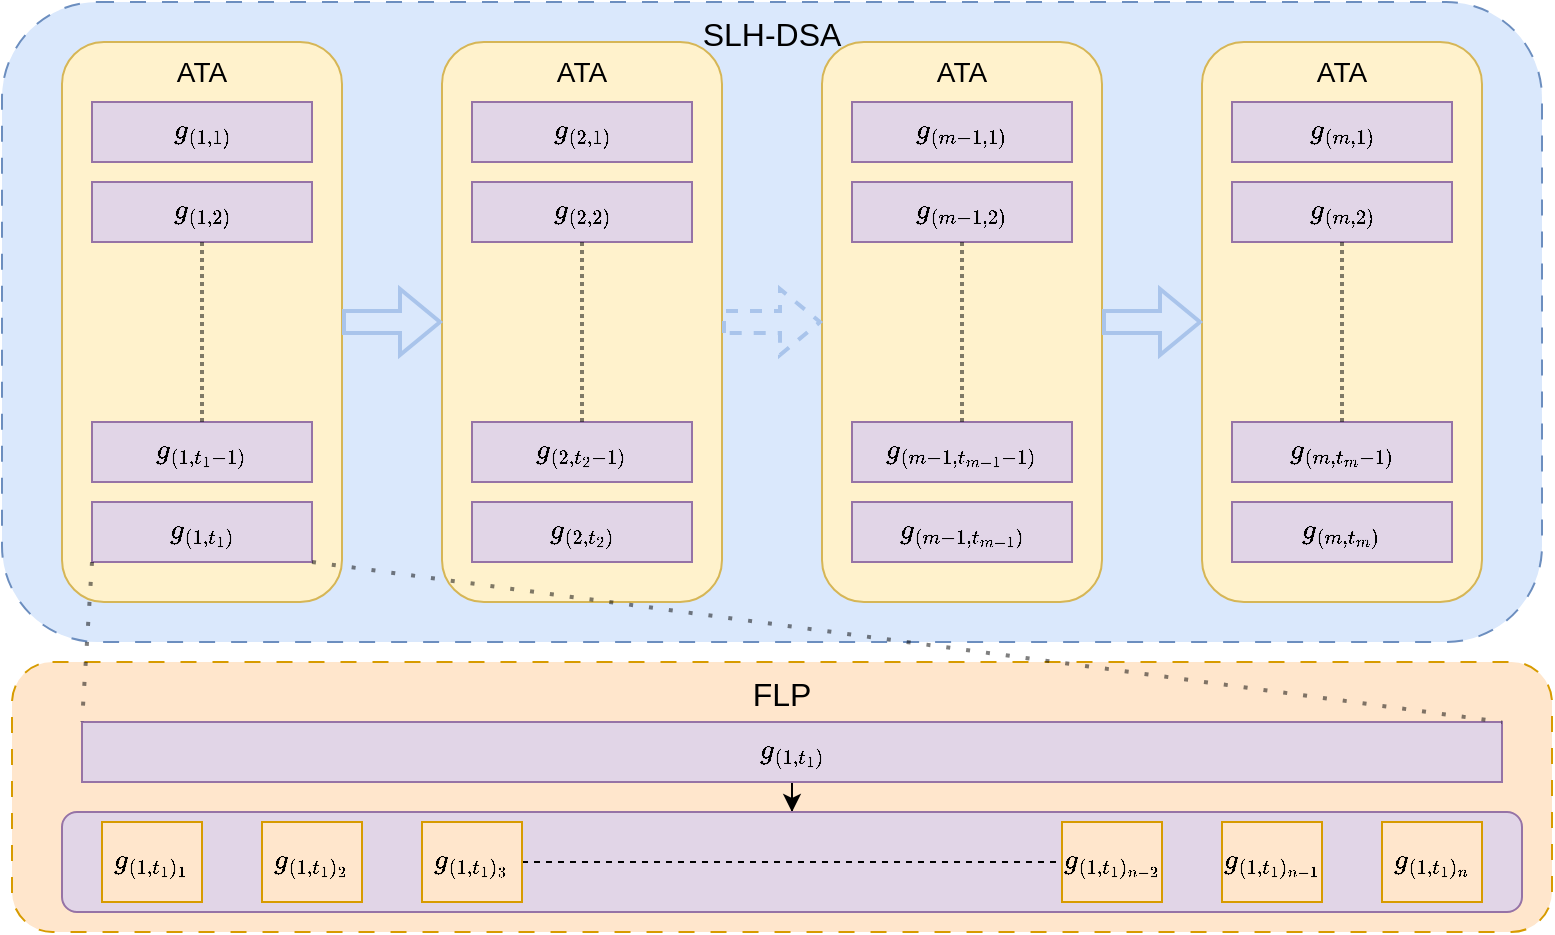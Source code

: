 <mxfile version="25.0.2">
  <diagram name="Page-1" id="OXetu0XD5c__kqgilP7n">
    <mxGraphModel dx="794" dy="553" grid="1" gridSize="10" guides="1" tooltips="1" connect="1" arrows="1" fold="1" page="1" pageScale="1" pageWidth="800" pageHeight="480" math="1" shadow="0">
      <root>
        <mxCell id="0" />
        <mxCell id="1" parent="0" />
        <mxCell id="i_zUyOydAraDQA24XFd4-66" value="FLP" style="rounded=1;whiteSpace=wrap;html=1;verticalAlign=top;fontSize=16;dashed=1;dashPattern=8 8;fillColor=#ffe6cc;strokeColor=#d79b00;" parent="1" vertex="1">
          <mxGeometry x="15" y="340" width="770" height="135" as="geometry" />
        </mxCell>
        <mxCell id="i_zUyOydAraDQA24XFd4-31" value="" style="group;flipH=1;" parent="1" vertex="1" connectable="0">
          <mxGeometry x="40" y="30" width="740" height="300" as="geometry" />
        </mxCell>
        <mxCell id="i_zUyOydAraDQA24XFd4-56" value="SLH-DSA" style="rounded=1;whiteSpace=wrap;html=1;verticalAlign=top;fontSize=16;dashed=1;dashPattern=8 8;fillColor=#dae8fc;strokeColor=#6c8ebf;" parent="i_zUyOydAraDQA24XFd4-31" vertex="1">
          <mxGeometry x="-30" y="-20" width="770" height="320" as="geometry" />
        </mxCell>
        <mxCell id="i_zUyOydAraDQA24XFd4-1" value="ATA" style="rounded=1;whiteSpace=wrap;html=1;verticalAlign=top;fontSize=14;fillColor=#fff2cc;strokeColor=#d6b656;" parent="i_zUyOydAraDQA24XFd4-31" vertex="1">
          <mxGeometry width="140" height="280" as="geometry" />
        </mxCell>
        <mxCell id="i_zUyOydAraDQA24XFd4-5" value="$$g_{(1,1)}$$" style="rounded=0;whiteSpace=wrap;html=1;fillColor=#e1d5e7;strokeColor=#9673a6;" parent="i_zUyOydAraDQA24XFd4-31" vertex="1">
          <mxGeometry x="15" y="30" width="110" height="30" as="geometry" />
        </mxCell>
        <mxCell id="i_zUyOydAraDQA24XFd4-6" value="$$g_{(1,2)}$$" style="rounded=0;whiteSpace=wrap;html=1;fillColor=#e1d5e7;strokeColor=#9673a6;" parent="i_zUyOydAraDQA24XFd4-31" vertex="1">
          <mxGeometry x="15" y="70" width="110" height="30" as="geometry" />
        </mxCell>
        <mxCell id="i_zUyOydAraDQA24XFd4-7" value="$$g_{(1,t_1)}$$" style="rounded=0;whiteSpace=wrap;html=1;fillColor=#e1d5e7;strokeColor=#9673a6;" parent="i_zUyOydAraDQA24XFd4-31" vertex="1">
          <mxGeometry x="15" y="230" width="110" height="30" as="geometry" />
        </mxCell>
        <mxCell id="i_zUyOydAraDQA24XFd4-8" value="$$g_{(1,t_1-1)}$$" style="rounded=0;whiteSpace=wrap;html=1;fillColor=#e1d5e7;strokeColor=#9673a6;" parent="i_zUyOydAraDQA24XFd4-31" vertex="1">
          <mxGeometry x="15" y="190" width="110" height="30" as="geometry" />
        </mxCell>
        <mxCell id="i_zUyOydAraDQA24XFd4-11" value="" style="endArrow=none;dashed=1;html=1;strokeWidth=2;rounded=0;entryX=0.5;entryY=0;entryDx=0;entryDy=0;exitX=0.5;exitY=1;exitDx=0;exitDy=0;dashPattern=1 1;opacity=50;" parent="i_zUyOydAraDQA24XFd4-31" source="i_zUyOydAraDQA24XFd4-6" target="i_zUyOydAraDQA24XFd4-8" edge="1">
          <mxGeometry width="50" height="50" relative="1" as="geometry">
            <mxPoint x="80" y="180" as="sourcePoint" />
            <mxPoint x="30" y="130" as="targetPoint" />
          </mxGeometry>
        </mxCell>
        <mxCell id="i_zUyOydAraDQA24XFd4-32" value="" style="group;flipH=1;fontSize=14;" parent="1" vertex="1" connectable="0">
          <mxGeometry x="230" y="30" width="140" height="280" as="geometry" />
        </mxCell>
        <mxCell id="i_zUyOydAraDQA24XFd4-33" value="&lt;font style=&quot;font-size: 14px;&quot;&gt;ATA&lt;/font&gt;" style="rounded=1;whiteSpace=wrap;html=1;verticalAlign=top;fillColor=#fff2cc;strokeColor=#d6b656;" parent="i_zUyOydAraDQA24XFd4-32" vertex="1">
          <mxGeometry width="140" height="280" as="geometry" />
        </mxCell>
        <mxCell id="i_zUyOydAraDQA24XFd4-34" value="$$g_{(2,1)}$$" style="rounded=0;whiteSpace=wrap;html=1;fillColor=#e1d5e7;strokeColor=#9673a6;" parent="i_zUyOydAraDQA24XFd4-32" vertex="1">
          <mxGeometry x="15" y="30" width="110" height="30" as="geometry" />
        </mxCell>
        <mxCell id="i_zUyOydAraDQA24XFd4-35" value="$$g_{(2,2)}$$" style="rounded=0;whiteSpace=wrap;html=1;fillColor=#e1d5e7;strokeColor=#9673a6;" parent="i_zUyOydAraDQA24XFd4-32" vertex="1">
          <mxGeometry x="15" y="70" width="110" height="30" as="geometry" />
        </mxCell>
        <mxCell id="i_zUyOydAraDQA24XFd4-36" value="$$g_{(2,t_2)}$$" style="rounded=0;whiteSpace=wrap;html=1;fillColor=#e1d5e7;strokeColor=#9673a6;" parent="i_zUyOydAraDQA24XFd4-32" vertex="1">
          <mxGeometry x="15" y="230" width="110" height="30" as="geometry" />
        </mxCell>
        <mxCell id="i_zUyOydAraDQA24XFd4-37" value="$$g_{(2,t_2-1)}$$" style="rounded=0;whiteSpace=wrap;html=1;fillColor=#e1d5e7;strokeColor=#9673a6;" parent="i_zUyOydAraDQA24XFd4-32" vertex="1">
          <mxGeometry x="15" y="190" width="110" height="30" as="geometry" />
        </mxCell>
        <mxCell id="i_zUyOydAraDQA24XFd4-38" value="" style="endArrow=none;dashed=1;html=1;strokeWidth=2;rounded=0;entryX=0.5;entryY=0;entryDx=0;entryDy=0;exitX=0.5;exitY=1;exitDx=0;exitDy=0;dashPattern=1 1;opacity=50;" parent="i_zUyOydAraDQA24XFd4-32" source="i_zUyOydAraDQA24XFd4-35" target="i_zUyOydAraDQA24XFd4-37" edge="1">
          <mxGeometry width="50" height="50" relative="1" as="geometry">
            <mxPoint x="80" y="180" as="sourcePoint" />
            <mxPoint x="30" y="130" as="targetPoint" />
          </mxGeometry>
        </mxCell>
        <mxCell id="i_zUyOydAraDQA24XFd4-39" value="" style="group;flipH=1;" parent="1" vertex="1" connectable="0">
          <mxGeometry x="420" y="30" width="140" height="280" as="geometry" />
        </mxCell>
        <mxCell id="i_zUyOydAraDQA24XFd4-40" value="&lt;font style=&quot;font-size: 14px;&quot;&gt;ATA&lt;/font&gt;" style="rounded=1;whiteSpace=wrap;html=1;verticalAlign=top;fillColor=#fff2cc;strokeColor=#d6b656;" parent="i_zUyOydAraDQA24XFd4-39" vertex="1">
          <mxGeometry width="140" height="280" as="geometry" />
        </mxCell>
        <mxCell id="i_zUyOydAraDQA24XFd4-41" value="$$g_{(m-1,1)}$$" style="rounded=0;whiteSpace=wrap;html=1;fillColor=#e1d5e7;strokeColor=#9673a6;" parent="i_zUyOydAraDQA24XFd4-39" vertex="1">
          <mxGeometry x="15" y="30" width="110" height="30" as="geometry" />
        </mxCell>
        <mxCell id="i_zUyOydAraDQA24XFd4-42" value="$$g_{(m-1,2)}$$" style="rounded=0;whiteSpace=wrap;html=1;fillColor=#e1d5e7;strokeColor=#9673a6;" parent="i_zUyOydAraDQA24XFd4-39" vertex="1">
          <mxGeometry x="15" y="70" width="110" height="30" as="geometry" />
        </mxCell>
        <mxCell id="i_zUyOydAraDQA24XFd4-43" value="$$g_{(m-1,t_{m-1})}$$" style="rounded=0;whiteSpace=wrap;html=1;fillColor=#e1d5e7;strokeColor=#9673a6;" parent="i_zUyOydAraDQA24XFd4-39" vertex="1">
          <mxGeometry x="15" y="230" width="110" height="30" as="geometry" />
        </mxCell>
        <mxCell id="i_zUyOydAraDQA24XFd4-44" value="$$g_{(m-1,t_{m-1}-1)}$$" style="rounded=0;whiteSpace=wrap;html=1;fillColor=#e1d5e7;strokeColor=#9673a6;" parent="i_zUyOydAraDQA24XFd4-39" vertex="1">
          <mxGeometry x="15" y="190" width="110" height="30" as="geometry" />
        </mxCell>
        <mxCell id="i_zUyOydAraDQA24XFd4-45" value="" style="endArrow=none;dashed=1;html=1;strokeWidth=2;rounded=0;entryX=0.5;entryY=0;entryDx=0;entryDy=0;exitX=0.5;exitY=1;exitDx=0;exitDy=0;dashPattern=1 1;opacity=50;" parent="i_zUyOydAraDQA24XFd4-39" source="i_zUyOydAraDQA24XFd4-42" target="i_zUyOydAraDQA24XFd4-44" edge="1">
          <mxGeometry width="50" height="50" relative="1" as="geometry">
            <mxPoint x="80" y="180" as="sourcePoint" />
            <mxPoint x="30" y="130" as="targetPoint" />
          </mxGeometry>
        </mxCell>
        <mxCell id="i_zUyOydAraDQA24XFd4-46" value="" style="group;flipH=1;verticalAlign=top;" parent="1" vertex="1" connectable="0">
          <mxGeometry x="610" y="30" width="140" height="280" as="geometry" />
        </mxCell>
        <mxCell id="i_zUyOydAraDQA24XFd4-47" value="&lt;font style=&quot;font-size: 14px;&quot;&gt;ATA&lt;/font&gt;" style="rounded=1;whiteSpace=wrap;html=1;verticalAlign=top;fillColor=#fff2cc;strokeColor=#d6b656;" parent="i_zUyOydAraDQA24XFd4-46" vertex="1">
          <mxGeometry width="140" height="280" as="geometry" />
        </mxCell>
        <mxCell id="i_zUyOydAraDQA24XFd4-48" value="$$g_{(m,1)}$$" style="rounded=0;whiteSpace=wrap;html=1;fillColor=#e1d5e7;strokeColor=#9673a6;" parent="i_zUyOydAraDQA24XFd4-46" vertex="1">
          <mxGeometry x="15" y="30" width="110" height="30" as="geometry" />
        </mxCell>
        <mxCell id="i_zUyOydAraDQA24XFd4-49" value="$$g_{(m,2)}$$" style="rounded=0;whiteSpace=wrap;html=1;fillColor=#e1d5e7;strokeColor=#9673a6;" parent="i_zUyOydAraDQA24XFd4-46" vertex="1">
          <mxGeometry x="15" y="70" width="110" height="30" as="geometry" />
        </mxCell>
        <mxCell id="i_zUyOydAraDQA24XFd4-50" value="$$g_{(m,t_m)}$$" style="rounded=0;whiteSpace=wrap;html=1;fillColor=#e1d5e7;strokeColor=#9673a6;" parent="i_zUyOydAraDQA24XFd4-46" vertex="1">
          <mxGeometry x="15" y="230" width="110" height="30" as="geometry" />
        </mxCell>
        <mxCell id="i_zUyOydAraDQA24XFd4-51" value="$$g_{(m,t_m-1)}$$" style="rounded=0;whiteSpace=wrap;html=1;fillColor=#e1d5e7;strokeColor=#9673a6;" parent="i_zUyOydAraDQA24XFd4-46" vertex="1">
          <mxGeometry x="15" y="190" width="110" height="30" as="geometry" />
        </mxCell>
        <mxCell id="i_zUyOydAraDQA24XFd4-52" value="" style="endArrow=none;dashed=1;html=1;strokeWidth=2;rounded=0;entryX=0.5;entryY=0;entryDx=0;entryDy=0;exitX=0.5;exitY=1;exitDx=0;exitDy=0;dashPattern=1 1;opacity=50;" parent="i_zUyOydAraDQA24XFd4-46" source="i_zUyOydAraDQA24XFd4-49" target="i_zUyOydAraDQA24XFd4-51" edge="1">
          <mxGeometry width="50" height="50" relative="1" as="geometry">
            <mxPoint x="80" y="180" as="sourcePoint" />
            <mxPoint x="30" y="130" as="targetPoint" />
          </mxGeometry>
        </mxCell>
        <mxCell id="i_zUyOydAraDQA24XFd4-53" style="edgeStyle=orthogonalEdgeStyle;rounded=0;orthogonalLoop=1;jettySize=auto;html=1;entryX=0;entryY=0.5;entryDx=0;entryDy=0;strokeWidth=2;shape=flexArrow;strokeColor=#A9C4EB;" parent="1" source="i_zUyOydAraDQA24XFd4-1" target="i_zUyOydAraDQA24XFd4-33" edge="1">
          <mxGeometry relative="1" as="geometry" />
        </mxCell>
        <mxCell id="i_zUyOydAraDQA24XFd4-54" style="edgeStyle=orthogonalEdgeStyle;rounded=0;orthogonalLoop=1;jettySize=auto;html=1;entryX=0;entryY=0.5;entryDx=0;entryDy=0;strokeWidth=2;shape=flexArrow;dashed=1;strokeColor=#A9C4EB;" parent="1" source="i_zUyOydAraDQA24XFd4-33" target="i_zUyOydAraDQA24XFd4-40" edge="1">
          <mxGeometry relative="1" as="geometry" />
        </mxCell>
        <mxCell id="i_zUyOydAraDQA24XFd4-55" style="edgeStyle=orthogonalEdgeStyle;rounded=0;orthogonalLoop=1;jettySize=auto;html=1;entryX=0;entryY=0.5;entryDx=0;entryDy=0;strokeWidth=2;shape=flexArrow;strokeColor=#A9C4EB;" parent="1" source="i_zUyOydAraDQA24XFd4-40" target="i_zUyOydAraDQA24XFd4-47" edge="1">
          <mxGeometry relative="1" as="geometry" />
        </mxCell>
        <mxCell id="i_zUyOydAraDQA24XFd4-64" style="edgeStyle=orthogonalEdgeStyle;rounded=0;orthogonalLoop=1;jettySize=auto;html=1;" parent="1" source="i_zUyOydAraDQA24XFd4-59" target="i_zUyOydAraDQA24XFd4-63" edge="1">
          <mxGeometry relative="1" as="geometry" />
        </mxCell>
        <mxCell id="i_zUyOydAraDQA24XFd4-59" value="$$g_{(1,t_1)}$$" style="rounded=0;whiteSpace=wrap;html=1;fillColor=#e1d5e7;strokeColor=#9673a6;" parent="1" vertex="1">
          <mxGeometry x="50" y="370" width="710" height="30" as="geometry" />
        </mxCell>
        <mxCell id="i_zUyOydAraDQA24XFd4-61" value="" style="endArrow=none;dashed=1;html=1;dashPattern=1 4;strokeWidth=2;rounded=0;exitX=1;exitY=1;exitDx=0;exitDy=0;entryX=1;entryY=0;entryDx=0;entryDy=0;strokeColor=#000000;endFill=0;opacity=50;" parent="1" source="i_zUyOydAraDQA24XFd4-7" target="i_zUyOydAraDQA24XFd4-59" edge="1">
          <mxGeometry width="50" height="50" relative="1" as="geometry">
            <mxPoint x="360" y="270" as="sourcePoint" />
            <mxPoint x="410" y="220" as="targetPoint" />
          </mxGeometry>
        </mxCell>
        <mxCell id="i_zUyOydAraDQA24XFd4-62" value="" style="endArrow=none;html=1;strokeWidth=2;rounded=0;exitX=0;exitY=1;exitDx=0;exitDy=0;entryX=0;entryY=0;entryDx=0;entryDy=0;curved=0;dashed=1;dashPattern=1 4;strokeColor=#000000;endFill=0;opacity=50;" parent="1" source="i_zUyOydAraDQA24XFd4-7" target="i_zUyOydAraDQA24XFd4-59" edge="1">
          <mxGeometry width="50" height="50" relative="1" as="geometry">
            <mxPoint x="360" y="270" as="sourcePoint" />
            <mxPoint x="410" y="220" as="targetPoint" />
          </mxGeometry>
        </mxCell>
        <mxCell id="i_zUyOydAraDQA24XFd4-63" value="" style="rounded=1;whiteSpace=wrap;html=1;fillColor=#e1d5e7;strokeColor=#9673a6;" parent="1" vertex="1">
          <mxGeometry x="40" y="415" width="730" height="50" as="geometry" />
        </mxCell>
        <mxCell id="i_zUyOydAraDQA24XFd4-65" value="$$g_{(1,t_1)_1}$$" style="rounded=0;whiteSpace=wrap;html=1;fillColor=#ffe6cc;strokeColor=#d79b00;" parent="1" vertex="1">
          <mxGeometry x="60" y="420" width="50" height="40" as="geometry" />
        </mxCell>
        <mxCell id="i_zUyOydAraDQA24XFd4-67" value="$$g_{(1,t_1)_2}$$" style="rounded=0;whiteSpace=wrap;html=1;fillColor=#ffe6cc;strokeColor=#d79b00;" parent="1" vertex="1">
          <mxGeometry x="140" y="420" width="50" height="40" as="geometry" />
        </mxCell>
        <mxCell id="i_zUyOydAraDQA24XFd4-75" style="edgeStyle=orthogonalEdgeStyle;rounded=0;orthogonalLoop=1;jettySize=auto;html=1;endArrow=none;endFill=0;dashed=1;" parent="1" source="i_zUyOydAraDQA24XFd4-68" target="i_zUyOydAraDQA24XFd4-70" edge="1">
          <mxGeometry relative="1" as="geometry" />
        </mxCell>
        <mxCell id="i_zUyOydAraDQA24XFd4-68" value="$$g_{(1,t_1)_3}$$" style="rounded=0;whiteSpace=wrap;html=1;fillColor=#ffe6cc;strokeColor=#d79b00;" parent="1" vertex="1">
          <mxGeometry x="220" y="420" width="50" height="40" as="geometry" />
        </mxCell>
        <mxCell id="i_zUyOydAraDQA24XFd4-70" value="$$g_{(1,t_1)_{n-2}}$$" style="rounded=0;whiteSpace=wrap;html=1;fillColor=#ffe6cc;strokeColor=#d79b00;" parent="1" vertex="1">
          <mxGeometry x="540" y="420" width="50" height="40" as="geometry" />
        </mxCell>
        <mxCell id="i_zUyOydAraDQA24XFd4-71" value="$$g_{(1,t_1)_{n-1}}$$" style="rounded=0;whiteSpace=wrap;html=1;fillColor=#ffe6cc;strokeColor=#d79b00;" parent="1" vertex="1">
          <mxGeometry x="620" y="420" width="50" height="40" as="geometry" />
        </mxCell>
        <mxCell id="i_zUyOydAraDQA24XFd4-72" value="$$g_{(1,t_1)_n}$$" style="rounded=0;whiteSpace=wrap;html=1;fillColor=#ffe6cc;strokeColor=#d79b00;" parent="1" vertex="1">
          <mxGeometry x="700" y="420" width="50" height="40" as="geometry" />
        </mxCell>
      </root>
    </mxGraphModel>
  </diagram>
</mxfile>
